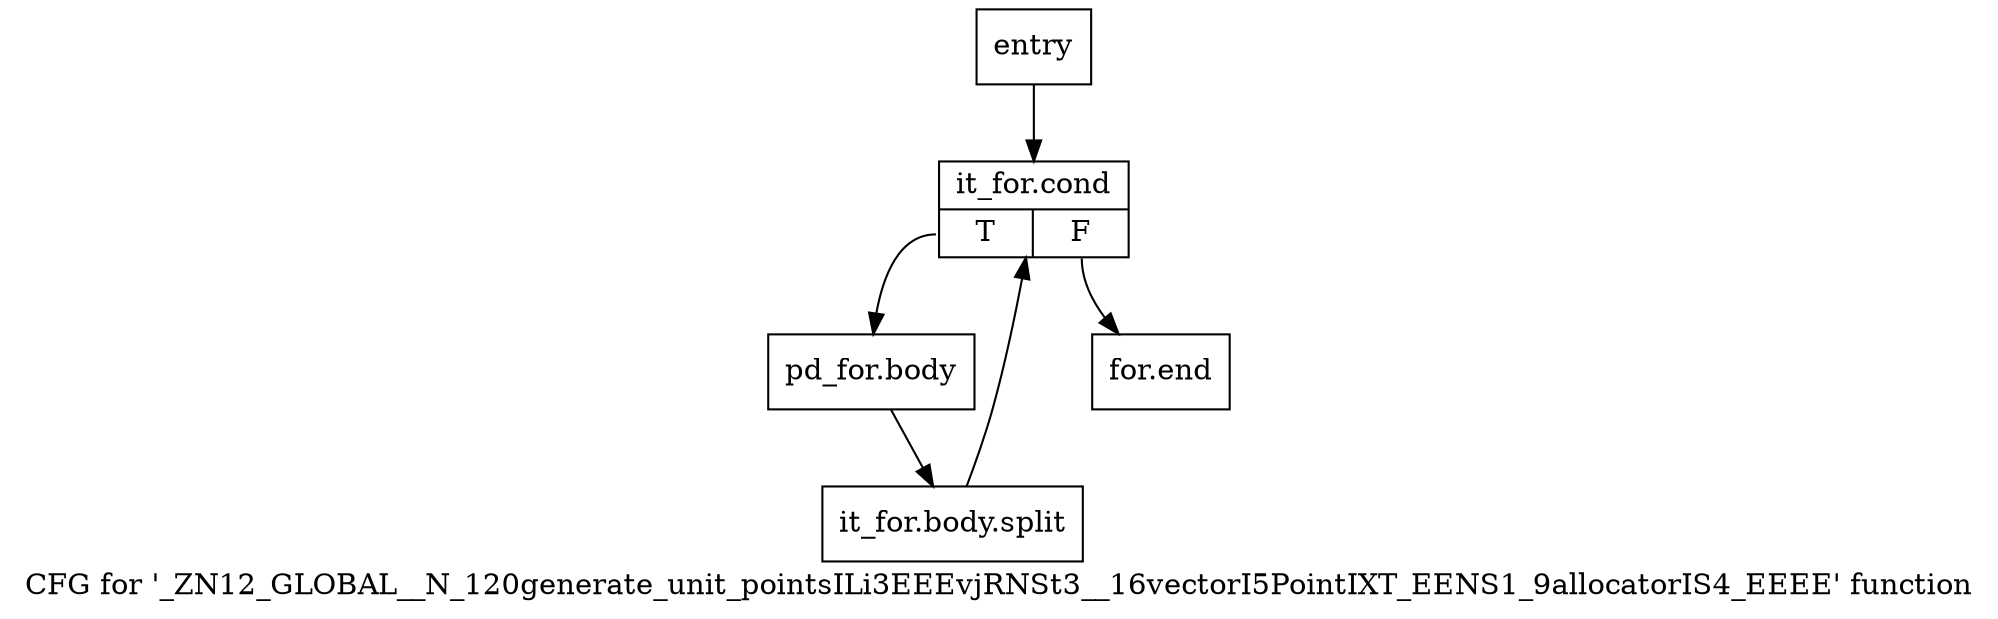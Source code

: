 digraph "CFG for '_ZN12_GLOBAL__N_120generate_unit_pointsILi3EEEvjRNSt3__16vectorI5PointIXT_EENS1_9allocatorIS4_EEEE' function" {
	label="CFG for '_ZN12_GLOBAL__N_120generate_unit_pointsILi3EEEvjRNSt3__16vectorI5PointIXT_EENS1_9allocatorIS4_EEEE' function";

	Node0x89d2e70 [shape=record,label="{entry}"];
	Node0x89d2e70 -> Node0x89d2ec0;
	Node0x89d2ec0 [shape=record,label="{it_for.cond|{<s0>T|<s1>F}}"];
	Node0x89d2ec0:s0 -> Node0x89d2f10;
	Node0x89d2ec0:s1 -> Node0x89d2f60;
	Node0x89d2f10 [shape=record,label="{pd_for.body}"];
	Node0x89d2f10 -> Node0xc3cbaa0;
	Node0xc3cbaa0 [shape=record,label="{it_for.body.split}"];
	Node0xc3cbaa0 -> Node0x89d2ec0;
	Node0x89d2f60 [shape=record,label="{for.end}"];
}
